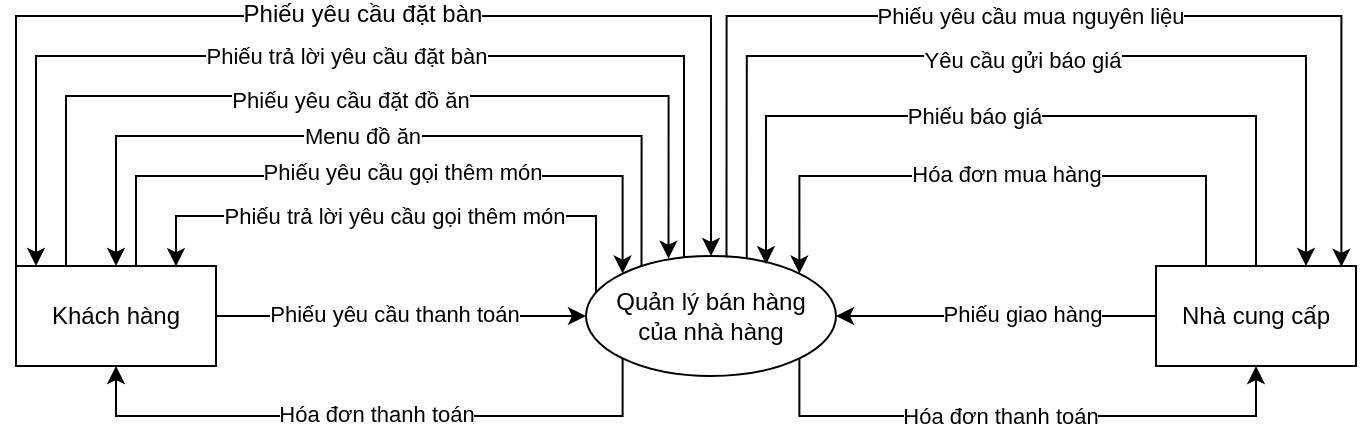 <mxfile version="22.1.0" type="github">
  <diagram name="Page-1" id="bDf4TTs_UNXsvx_9OTMm">
    <mxGraphModel dx="651" dy="704" grid="1" gridSize="10" guides="1" tooltips="1" connect="1" arrows="1" fold="1" page="1" pageScale="1" pageWidth="850" pageHeight="1100" math="0" shadow="0">
      <root>
        <mxCell id="0" />
        <mxCell id="1" parent="0" />
        <mxCell id="QZVTPYhpMqeoth4_HB92-8" style="edgeStyle=orthogonalEdgeStyle;rounded=0;orthogonalLoop=1;jettySize=auto;html=1;exitX=0.392;exitY=0.021;exitDx=0;exitDy=0;exitPerimeter=0;" edge="1" parent="1" source="QZVTPYhpMqeoth4_HB92-1" target="QZVTPYhpMqeoth4_HB92-2">
          <mxGeometry relative="1" as="geometry">
            <Array as="points">
              <mxPoint x="424" y="260" />
              <mxPoint x="100" y="260" />
            </Array>
          </mxGeometry>
        </mxCell>
        <mxCell id="QZVTPYhpMqeoth4_HB92-9" value="Phiếu trả lời yêu cầu đặt bàn" style="edgeLabel;html=1;align=center;verticalAlign=middle;resizable=0;points=[];" vertex="1" connectable="0" parent="QZVTPYhpMqeoth4_HB92-8">
          <mxGeometry x="0.019" relative="1" as="geometry">
            <mxPoint x="-1" as="offset" />
          </mxGeometry>
        </mxCell>
        <mxCell id="QZVTPYhpMqeoth4_HB92-22" style="edgeStyle=orthogonalEdgeStyle;rounded=0;orthogonalLoop=1;jettySize=auto;html=1;exitX=0;exitY=1;exitDx=0;exitDy=0;entryX=0.5;entryY=1;entryDx=0;entryDy=0;" edge="1" parent="1" source="QZVTPYhpMqeoth4_HB92-1" target="QZVTPYhpMqeoth4_HB92-2">
          <mxGeometry relative="1" as="geometry">
            <Array as="points">
              <mxPoint x="393" y="440" />
              <mxPoint x="140" y="440" />
            </Array>
          </mxGeometry>
        </mxCell>
        <mxCell id="QZVTPYhpMqeoth4_HB92-23" value="Hóa đơn thanh toán" style="edgeLabel;html=1;align=center;verticalAlign=middle;resizable=0;points=[];" vertex="1" connectable="0" parent="QZVTPYhpMqeoth4_HB92-22">
          <mxGeometry x="-0.01" y="-1" relative="1" as="geometry">
            <mxPoint as="offset" />
          </mxGeometry>
        </mxCell>
        <mxCell id="QZVTPYhpMqeoth4_HB92-24" style="edgeStyle=orthogonalEdgeStyle;rounded=0;orthogonalLoop=1;jettySize=auto;html=1;exitX=0.643;exitY=0.028;exitDx=0;exitDy=0;entryX=0.75;entryY=0;entryDx=0;entryDy=0;exitPerimeter=0;" edge="1" parent="1" source="QZVTPYhpMqeoth4_HB92-1" target="QZVTPYhpMqeoth4_HB92-3">
          <mxGeometry relative="1" as="geometry">
            <Array as="points">
              <mxPoint x="455" y="260" />
              <mxPoint x="735" y="260" />
            </Array>
          </mxGeometry>
        </mxCell>
        <mxCell id="QZVTPYhpMqeoth4_HB92-25" value="Yêu cầu gửi báo giá" style="edgeLabel;html=1;align=center;verticalAlign=middle;resizable=0;points=[];" vertex="1" connectable="0" parent="QZVTPYhpMqeoth4_HB92-24">
          <mxGeometry x="-0.018" y="-2" relative="1" as="geometry">
            <mxPoint as="offset" />
          </mxGeometry>
        </mxCell>
        <mxCell id="QZVTPYhpMqeoth4_HB92-36" style="edgeStyle=orthogonalEdgeStyle;rounded=0;orthogonalLoop=1;jettySize=auto;html=1;exitX=1;exitY=1;exitDx=0;exitDy=0;entryX=0.5;entryY=1;entryDx=0;entryDy=0;" edge="1" parent="1" source="QZVTPYhpMqeoth4_HB92-1" target="QZVTPYhpMqeoth4_HB92-3">
          <mxGeometry relative="1" as="geometry">
            <Array as="points">
              <mxPoint x="482" y="440" />
              <mxPoint x="710" y="440" />
            </Array>
          </mxGeometry>
        </mxCell>
        <mxCell id="QZVTPYhpMqeoth4_HB92-37" value="Hóa đơn thanh toán" style="edgeLabel;html=1;align=center;verticalAlign=middle;resizable=0;points=[];" vertex="1" connectable="0" parent="QZVTPYhpMqeoth4_HB92-36">
          <mxGeometry x="-0.09" relative="1" as="geometry">
            <mxPoint as="offset" />
          </mxGeometry>
        </mxCell>
        <mxCell id="QZVTPYhpMqeoth4_HB92-1" value="Quản lý bán hàng &lt;br&gt;của nhà hàng" style="shape=ellipse;html=1;dashed=0;whiteSpace=wrap;perimeter=ellipsePerimeter;" vertex="1" parent="1">
          <mxGeometry x="375" y="360" width="125" height="60" as="geometry" />
        </mxCell>
        <mxCell id="QZVTPYhpMqeoth4_HB92-5" style="edgeStyle=orthogonalEdgeStyle;rounded=0;orthogonalLoop=1;jettySize=auto;html=1;exitX=0;exitY=0;exitDx=0;exitDy=0;entryX=0.5;entryY=0;entryDx=0;entryDy=0;" edge="1" parent="1" source="QZVTPYhpMqeoth4_HB92-2" target="QZVTPYhpMqeoth4_HB92-1">
          <mxGeometry relative="1" as="geometry">
            <Array as="points">
              <mxPoint x="90" y="240" />
              <mxPoint x="437" y="240" />
            </Array>
          </mxGeometry>
        </mxCell>
        <mxCell id="QZVTPYhpMqeoth4_HB92-7" value="&lt;span style=&quot;font-size: 12px;&quot;&gt;Phiếu yêu cầu đặt bàn&lt;/span&gt;" style="edgeLabel;html=1;align=center;verticalAlign=middle;resizable=0;points=[];" vertex="1" connectable="0" parent="QZVTPYhpMqeoth4_HB92-5">
          <mxGeometry x="0.005" y="1" relative="1" as="geometry">
            <mxPoint as="offset" />
          </mxGeometry>
        </mxCell>
        <mxCell id="QZVTPYhpMqeoth4_HB92-15" style="edgeStyle=orthogonalEdgeStyle;rounded=0;orthogonalLoop=1;jettySize=auto;html=1;exitX=0.5;exitY=0;exitDx=0;exitDy=0;entryX=0;entryY=0;entryDx=0;entryDy=0;" edge="1" parent="1" source="QZVTPYhpMqeoth4_HB92-2" target="QZVTPYhpMqeoth4_HB92-1">
          <mxGeometry relative="1" as="geometry">
            <Array as="points">
              <mxPoint x="150" y="365" />
              <mxPoint x="150" y="320" />
              <mxPoint x="393" y="320" />
            </Array>
          </mxGeometry>
        </mxCell>
        <mxCell id="QZVTPYhpMqeoth4_HB92-16" value="Phiếu yêu cầu gọi thêm món" style="edgeLabel;html=1;align=center;verticalAlign=middle;resizable=0;points=[];" vertex="1" connectable="0" parent="QZVTPYhpMqeoth4_HB92-15">
          <mxGeometry x="-0.082" y="2" relative="1" as="geometry">
            <mxPoint x="28" as="offset" />
          </mxGeometry>
        </mxCell>
        <mxCell id="QZVTPYhpMqeoth4_HB92-19" style="edgeStyle=orthogonalEdgeStyle;rounded=0;orthogonalLoop=1;jettySize=auto;html=1;exitX=1;exitY=0.5;exitDx=0;exitDy=0;entryX=0;entryY=0.5;entryDx=0;entryDy=0;" edge="1" parent="1" source="QZVTPYhpMqeoth4_HB92-2" target="QZVTPYhpMqeoth4_HB92-1">
          <mxGeometry relative="1" as="geometry" />
        </mxCell>
        <mxCell id="QZVTPYhpMqeoth4_HB92-21" value="Phiếu yêu cầu thanh toán" style="edgeLabel;html=1;align=center;verticalAlign=middle;resizable=0;points=[];" vertex="1" connectable="0" parent="QZVTPYhpMqeoth4_HB92-19">
          <mxGeometry x="-0.041" y="1" relative="1" as="geometry">
            <mxPoint as="offset" />
          </mxGeometry>
        </mxCell>
        <mxCell id="QZVTPYhpMqeoth4_HB92-2" value="Khách hàng" style="html=1;dashed=0;whiteSpace=wrap;" vertex="1" parent="1">
          <mxGeometry x="90" y="365" width="100" height="50" as="geometry" />
        </mxCell>
        <mxCell id="QZVTPYhpMqeoth4_HB92-30" style="edgeStyle=orthogonalEdgeStyle;rounded=0;orthogonalLoop=1;jettySize=auto;html=1;exitX=0.25;exitY=0;exitDx=0;exitDy=0;entryX=1;entryY=0;entryDx=0;entryDy=0;" edge="1" parent="1" source="QZVTPYhpMqeoth4_HB92-3" target="QZVTPYhpMqeoth4_HB92-1">
          <mxGeometry relative="1" as="geometry">
            <Array as="points">
              <mxPoint x="685" y="320" />
              <mxPoint x="482" y="320" />
            </Array>
          </mxGeometry>
        </mxCell>
        <mxCell id="QZVTPYhpMqeoth4_HB92-31" value="Hóa đơn mua hàng" style="edgeLabel;html=1;align=center;verticalAlign=middle;resizable=0;points=[];" vertex="1" connectable="0" parent="QZVTPYhpMqeoth4_HB92-30">
          <mxGeometry x="-0.02" y="-1" relative="1" as="geometry">
            <mxPoint as="offset" />
          </mxGeometry>
        </mxCell>
        <mxCell id="QZVTPYhpMqeoth4_HB92-34" style="edgeStyle=orthogonalEdgeStyle;rounded=0;orthogonalLoop=1;jettySize=auto;html=1;exitX=0;exitY=0.5;exitDx=0;exitDy=0;entryX=1;entryY=0.5;entryDx=0;entryDy=0;" edge="1" parent="1" source="QZVTPYhpMqeoth4_HB92-3" target="QZVTPYhpMqeoth4_HB92-1">
          <mxGeometry relative="1" as="geometry" />
        </mxCell>
        <mxCell id="QZVTPYhpMqeoth4_HB92-35" value="Phiếu giao hàng" style="edgeLabel;html=1;align=center;verticalAlign=middle;resizable=0;points=[];" vertex="1" connectable="0" parent="QZVTPYhpMqeoth4_HB92-34">
          <mxGeometry x="-0.157" y="-1" relative="1" as="geometry">
            <mxPoint as="offset" />
          </mxGeometry>
        </mxCell>
        <mxCell id="QZVTPYhpMqeoth4_HB92-3" value="Nhà cung cấp" style="html=1;dashed=0;whiteSpace=wrap;" vertex="1" parent="1">
          <mxGeometry x="660" y="365" width="100" height="50" as="geometry" />
        </mxCell>
        <mxCell id="QZVTPYhpMqeoth4_HB92-10" style="edgeStyle=orthogonalEdgeStyle;rounded=0;orthogonalLoop=1;jettySize=auto;html=1;exitX=0.25;exitY=0;exitDx=0;exitDy=0;entryX=0.33;entryY=0.022;entryDx=0;entryDy=0;entryPerimeter=0;" edge="1" parent="1" source="QZVTPYhpMqeoth4_HB92-2" target="QZVTPYhpMqeoth4_HB92-1">
          <mxGeometry relative="1" as="geometry">
            <Array as="points">
              <mxPoint x="115" y="280" />
              <mxPoint x="416" y="280" />
            </Array>
          </mxGeometry>
        </mxCell>
        <mxCell id="QZVTPYhpMqeoth4_HB92-11" value="Phiếu yêu cầu đặt đồ ăn" style="edgeLabel;html=1;align=center;verticalAlign=middle;resizable=0;points=[];" vertex="1" connectable="0" parent="QZVTPYhpMqeoth4_HB92-10">
          <mxGeometry x="-0.03" y="-2" relative="1" as="geometry">
            <mxPoint as="offset" />
          </mxGeometry>
        </mxCell>
        <mxCell id="QZVTPYhpMqeoth4_HB92-12" style="edgeStyle=orthogonalEdgeStyle;rounded=0;orthogonalLoop=1;jettySize=auto;html=1;exitX=0.222;exitY=0.085;exitDx=0;exitDy=0;entryX=0.5;entryY=0;entryDx=0;entryDy=0;exitPerimeter=0;" edge="1" parent="1" source="QZVTPYhpMqeoth4_HB92-1" target="QZVTPYhpMqeoth4_HB92-2">
          <mxGeometry relative="1" as="geometry">
            <Array as="points">
              <mxPoint x="403" y="300" />
              <mxPoint x="140" y="300" />
            </Array>
          </mxGeometry>
        </mxCell>
        <mxCell id="QZVTPYhpMqeoth4_HB92-13" value="Menu đồ ăn" style="edgeLabel;html=1;align=center;verticalAlign=middle;resizable=0;points=[];" vertex="1" connectable="0" parent="QZVTPYhpMqeoth4_HB92-12">
          <mxGeometry x="0.044" relative="1" as="geometry">
            <mxPoint as="offset" />
          </mxGeometry>
        </mxCell>
        <mxCell id="QZVTPYhpMqeoth4_HB92-17" style="edgeStyle=orthogonalEdgeStyle;rounded=0;orthogonalLoop=1;jettySize=auto;html=1;exitX=0.04;exitY=0.307;exitDx=0;exitDy=0;exitPerimeter=0;entryX=0.8;entryY=0.002;entryDx=0;entryDy=0;entryPerimeter=0;" edge="1" parent="1" source="QZVTPYhpMqeoth4_HB92-1" target="QZVTPYhpMqeoth4_HB92-2">
          <mxGeometry relative="1" as="geometry">
            <mxPoint x="180" y="360" as="targetPoint" />
            <Array as="points">
              <mxPoint x="380" y="340" />
              <mxPoint x="170" y="340" />
            </Array>
          </mxGeometry>
        </mxCell>
        <mxCell id="QZVTPYhpMqeoth4_HB92-18" value="Phiếu trả lời yêu cầu gọi thêm món" style="edgeLabel;html=1;align=center;verticalAlign=middle;resizable=0;points=[];" vertex="1" connectable="0" parent="QZVTPYhpMqeoth4_HB92-17">
          <mxGeometry x="0.121" relative="1" as="geometry">
            <mxPoint x="14" as="offset" />
          </mxGeometry>
        </mxCell>
        <mxCell id="QZVTPYhpMqeoth4_HB92-26" style="edgeStyle=orthogonalEdgeStyle;rounded=0;orthogonalLoop=1;jettySize=auto;html=1;exitX=0.5;exitY=0;exitDx=0;exitDy=0;entryX=0.72;entryY=0.068;entryDx=0;entryDy=0;entryPerimeter=0;" edge="1" parent="1" source="QZVTPYhpMqeoth4_HB92-3" target="QZVTPYhpMqeoth4_HB92-1">
          <mxGeometry relative="1" as="geometry">
            <Array as="points">
              <mxPoint x="710" y="290" />
              <mxPoint x="465" y="290" />
            </Array>
          </mxGeometry>
        </mxCell>
        <mxCell id="QZVTPYhpMqeoth4_HB92-27" value="Phiếu báo giá" style="edgeLabel;html=1;align=center;verticalAlign=middle;resizable=0;points=[];" vertex="1" connectable="0" parent="QZVTPYhpMqeoth4_HB92-26">
          <mxGeometry x="0.098" relative="1" as="geometry">
            <mxPoint as="offset" />
          </mxGeometry>
        </mxCell>
        <mxCell id="QZVTPYhpMqeoth4_HB92-32" style="edgeStyle=orthogonalEdgeStyle;rounded=0;orthogonalLoop=1;jettySize=auto;html=1;exitX=0.562;exitY=0.012;exitDx=0;exitDy=0;entryX=0.927;entryY=0.008;entryDx=0;entryDy=0;entryPerimeter=0;exitPerimeter=0;" edge="1" parent="1" source="QZVTPYhpMqeoth4_HB92-1" target="QZVTPYhpMqeoth4_HB92-3">
          <mxGeometry relative="1" as="geometry">
            <Array as="points">
              <mxPoint x="445" y="240" />
              <mxPoint x="753" y="240" />
            </Array>
          </mxGeometry>
        </mxCell>
        <mxCell id="QZVTPYhpMqeoth4_HB92-33" value="Phiếu yêu cầu mua nguyên liệu" style="edgeLabel;html=1;align=center;verticalAlign=middle;resizable=0;points=[];" vertex="1" connectable="0" parent="QZVTPYhpMqeoth4_HB92-32">
          <mxGeometry x="-0.017" relative="1" as="geometry">
            <mxPoint as="offset" />
          </mxGeometry>
        </mxCell>
      </root>
    </mxGraphModel>
  </diagram>
</mxfile>
